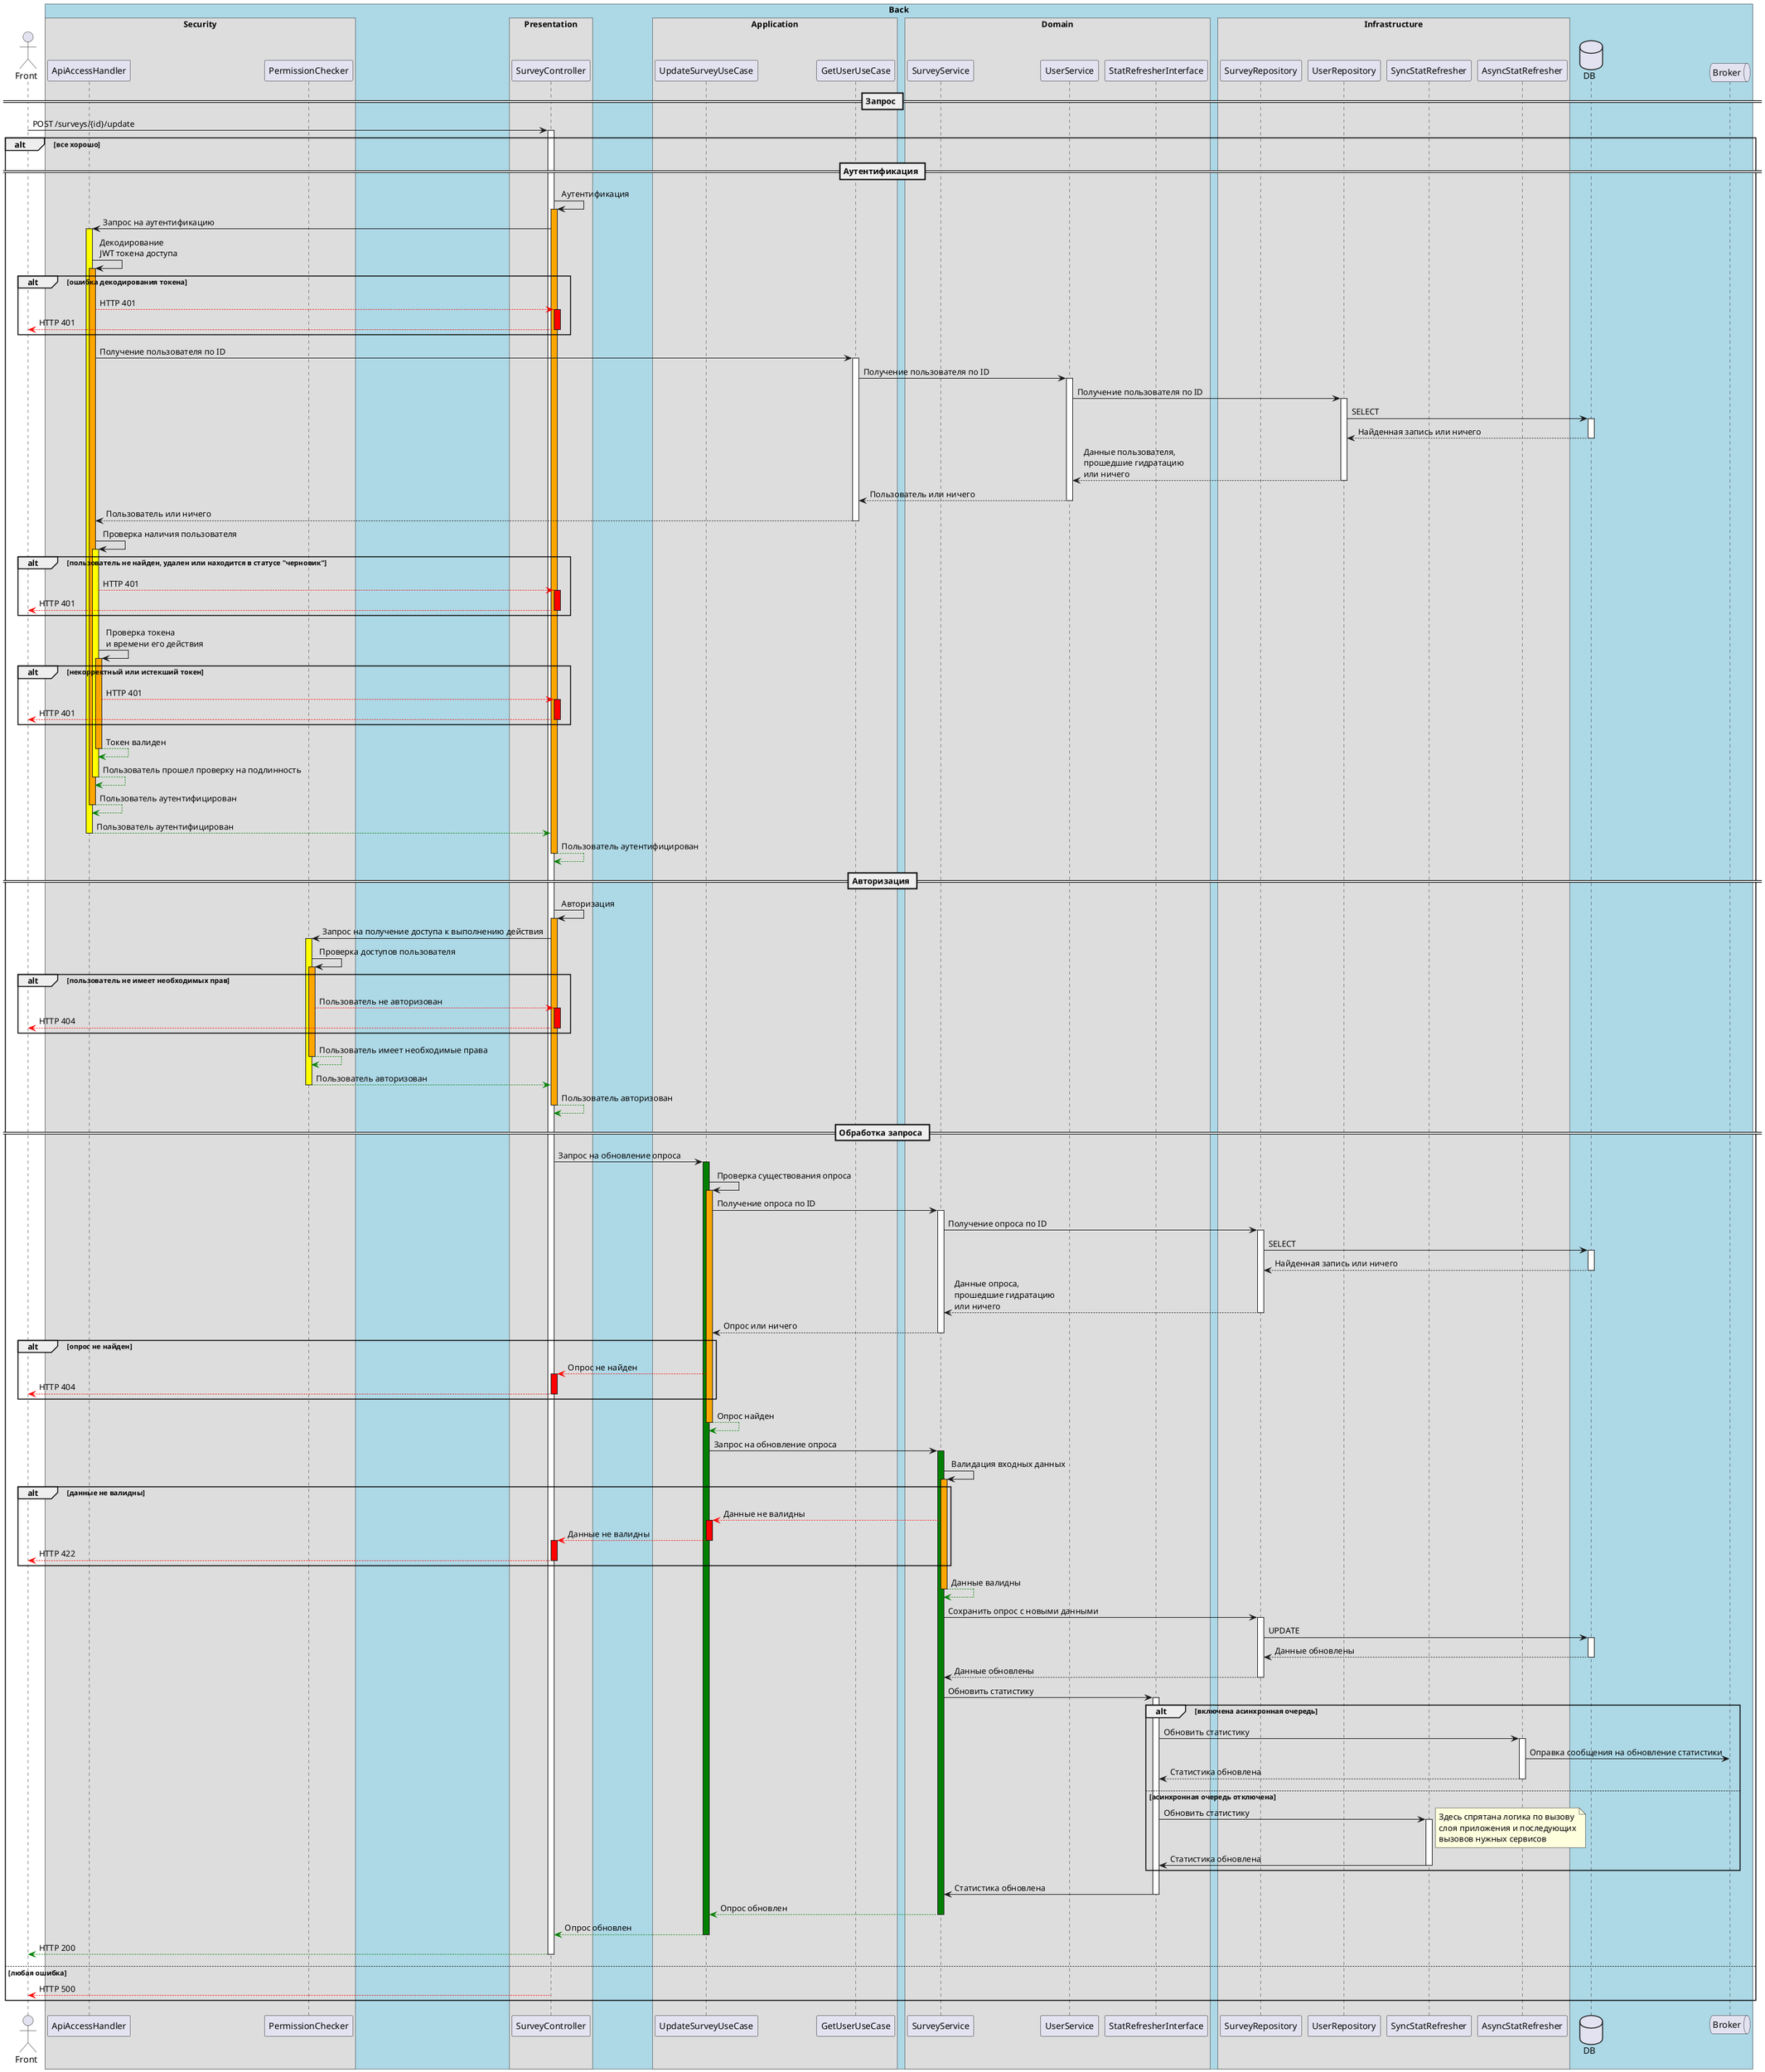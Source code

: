 @startuml

!pragma teoz true

actor Front

box "Back" #LightBlue
    box Security
    participant ApiAccessHandler
    participant PermissionChecker
    end box

    box Presentation
    participant SurveyController
    end box

    box Application
    participant UpdateSurveyUseCase
    participant GetUserUseCase
    end box

    box Domain
    participant SurveyService
    participant UserService
    participant StatRefresherInterface
    end box

    box Infrastructure
    participant SurveyRepository
    participant UserRepository
    participant SyncStatRefresher
    participant AsyncStatRefresher
    end box
database DB
queue Broker
end box

== Запрос ==
Front -> SurveyController ++ : POST /surveys/{id}/update

alt все хорошо
    == Аутентификация ==
    SurveyController -> SurveyController ++ #Orange : Аутентификация

    SurveyController -> ApiAccessHandler ++ #Yellow : Запрос на аутентификацию
    ApiAccessHandler -> ApiAccessHandler ++ #Orange : Декодирование\nJWT токена доступа
    alt ошибка декодирования токена
        ApiAccessHandler --[#Red]> SurveyController ++ #Red : HTTP 401
        SurveyController --[#Red]> Front -- : HTTP 401
    end

    ApiAccessHandler -> GetUserUseCase ++ : Получение пользователя по ID
    GetUserUseCase -> UserService ++ : Получение пользователя по ID
    UserService -> UserRepository ++ : Получение пользователя по ID
    UserRepository -> DB ++ : SELECT
    DB --> UserRepository -- : Найденная запись или ничего
    UserRepository --> UserService -- : Данные пользователя,\nпрошедшие гидратацию\nили ничего
    UserService --> GetUserUseCase -- : Пользователь или ничего
    GetUserUseCase --> ApiAccessHandler -- : Пользователь или ничего
    ApiAccessHandler -> ApiAccessHandler ++ #Yellow : Проверка наличия пользователя
    alt пользователь не найден, удален или находится в статусе "черновик"
        ApiAccessHandler --[#Red]> SurveyController ++ #Red : HTTP 401
        SurveyController --[#Red]> Front -- : HTTP 401
    end
    ApiAccessHandler -> ApiAccessHandler ++ #Orange : Проверка токена\nи времени его действия
    alt некорректный или истекший токен
        ApiAccessHandler --[#Red]> SurveyController ++ #Red : HTTP 401
        SurveyController --[#Red]> Front -- : HTTP 401
    end

    ApiAccessHandler --[#Green]> ApiAccessHandler -- : Токен валиден
    ApiAccessHandler --[#Green]> ApiAccessHandler -- : Пользователь прошел проверку на подлинность
    ApiAccessHandler --[#Green]> ApiAccessHandler -- : Пользователь аутентифицирован
    ApiAccessHandler --[#Green]> SurveyController -- : Пользователь аутентифицирован
    SurveyController --[#Green]> SurveyController -- : Пользователь аутентифицирован

    == Авторизация ==
    SurveyController -> SurveyController ++ #Orange : Авторизация
    SurveyController -> PermissionChecker ++ #Yellow : Запрос на получение доступа к выполнению действия
    PermissionChecker -> PermissionChecker ++ #Orange : Проверка доступов пользователя
    alt пользователь не имеет необходимых прав
        PermissionChecker --[#Red]> SurveyController ++ #Red : Пользователь не авторизован
        SurveyController --[#Red]> Front -- : HTTP 404
    end
    PermissionChecker --[#Green]> PermissionChecker -- : Пользователь имеет необходимые права
    PermissionChecker --[#Green]> SurveyController -- : Пользователь авторизован
    SurveyController --[#Green]> SurveyController -- : Пользователь авторизован

    == Обработка запроса ==
    SurveyController -> UpdateSurveyUseCase ++ #Green : Запрос на обновление опроса
    UpdateSurveyUseCase -> UpdateSurveyUseCase ++ #Orange : Проверка существования опроса
    UpdateSurveyUseCase -> SurveyService ++ : Получение опроса по ID
    SurveyService -> SurveyRepository ++ : Получение опроса по ID
    SurveyRepository -> DB ++ : SELECT
    DB --> SurveyRepository -- : Найденная запись или ничего
    SurveyRepository --> SurveyService -- : Данные опроса,\nпрошедшие гидратацию\nили ничего
    SurveyService --> UpdateSurveyUseCase -- : Опрос или ничего
    alt опрос не найден
        UpdateSurveyUseCase --[#Red]> SurveyController ++ #Red : Опрос не найден
        SurveyController --[#Red]> Front -- : HTTP 404
    end

    UpdateSurveyUseCase --[#Green]> UpdateSurveyUseCase -- : Опрос найден
    UpdateSurveyUseCase -> SurveyService ++ #Green : Запрос на обновление опроса
    SurveyService -> SurveyService ++ #Orange : Валидация входных данных

    alt данные не валидны
        SurveyService --[#Red]> UpdateSurveyUseCase ++ #Red : Данные не валидны
        UpdateSurveyUseCase --[#Red]> SurveyController --++ #Red : Данные не валидны
        SurveyController --[#Red]> Front -- #Red : HTTP 422
    end

    SurveyService --[#Green]> SurveyService -- : Данные валидны
    SurveyService -> SurveyRepository ++ : Сохранить опрос с новыми данными
    SurveyRepository -> DB ++ : UPDATE
    DB --> SurveyRepository -- : Данные обновлены
    SurveyRepository --> SurveyService -- : Данные обновлены

    SurveyService -> StatRefresherInterface ++ : Обновить статистику
    alt включена асинхронная очередь
    StatRefresherInterface -> AsyncStatRefresher ++ : Обновить статистику
    AsyncStatRefresher -> Broker : Оправка сообщения на обновление статистики
    AsyncStatRefresher --> StatRefresherInterface -- :  Статистика обновлена
    else асинхронная очередь отключена
    StatRefresherInterface -> SyncStatRefresher ++ : Обновить статистику
    note right: Здесь спрятана логика по вызову\nслоя приложения и последующих\nвызовов нужных сервисов
    SyncStatRefresher -> StatRefresherInterface -- : Статистика обновлена
    end
    StatRefresherInterface -> SurveyService -- : Статистика обновлена

    SurveyService --[#Green]> UpdateSurveyUseCase -- : Опрос обновлен
    UpdateSurveyUseCase --[#Green]> SurveyController -- : Опрос обновлен

    SurveyController --[#Green]> Front -- : HTTP 200

else любая ошибка
    SurveyController --[#Red]> Front -- : HTTP 500
end

@enduml